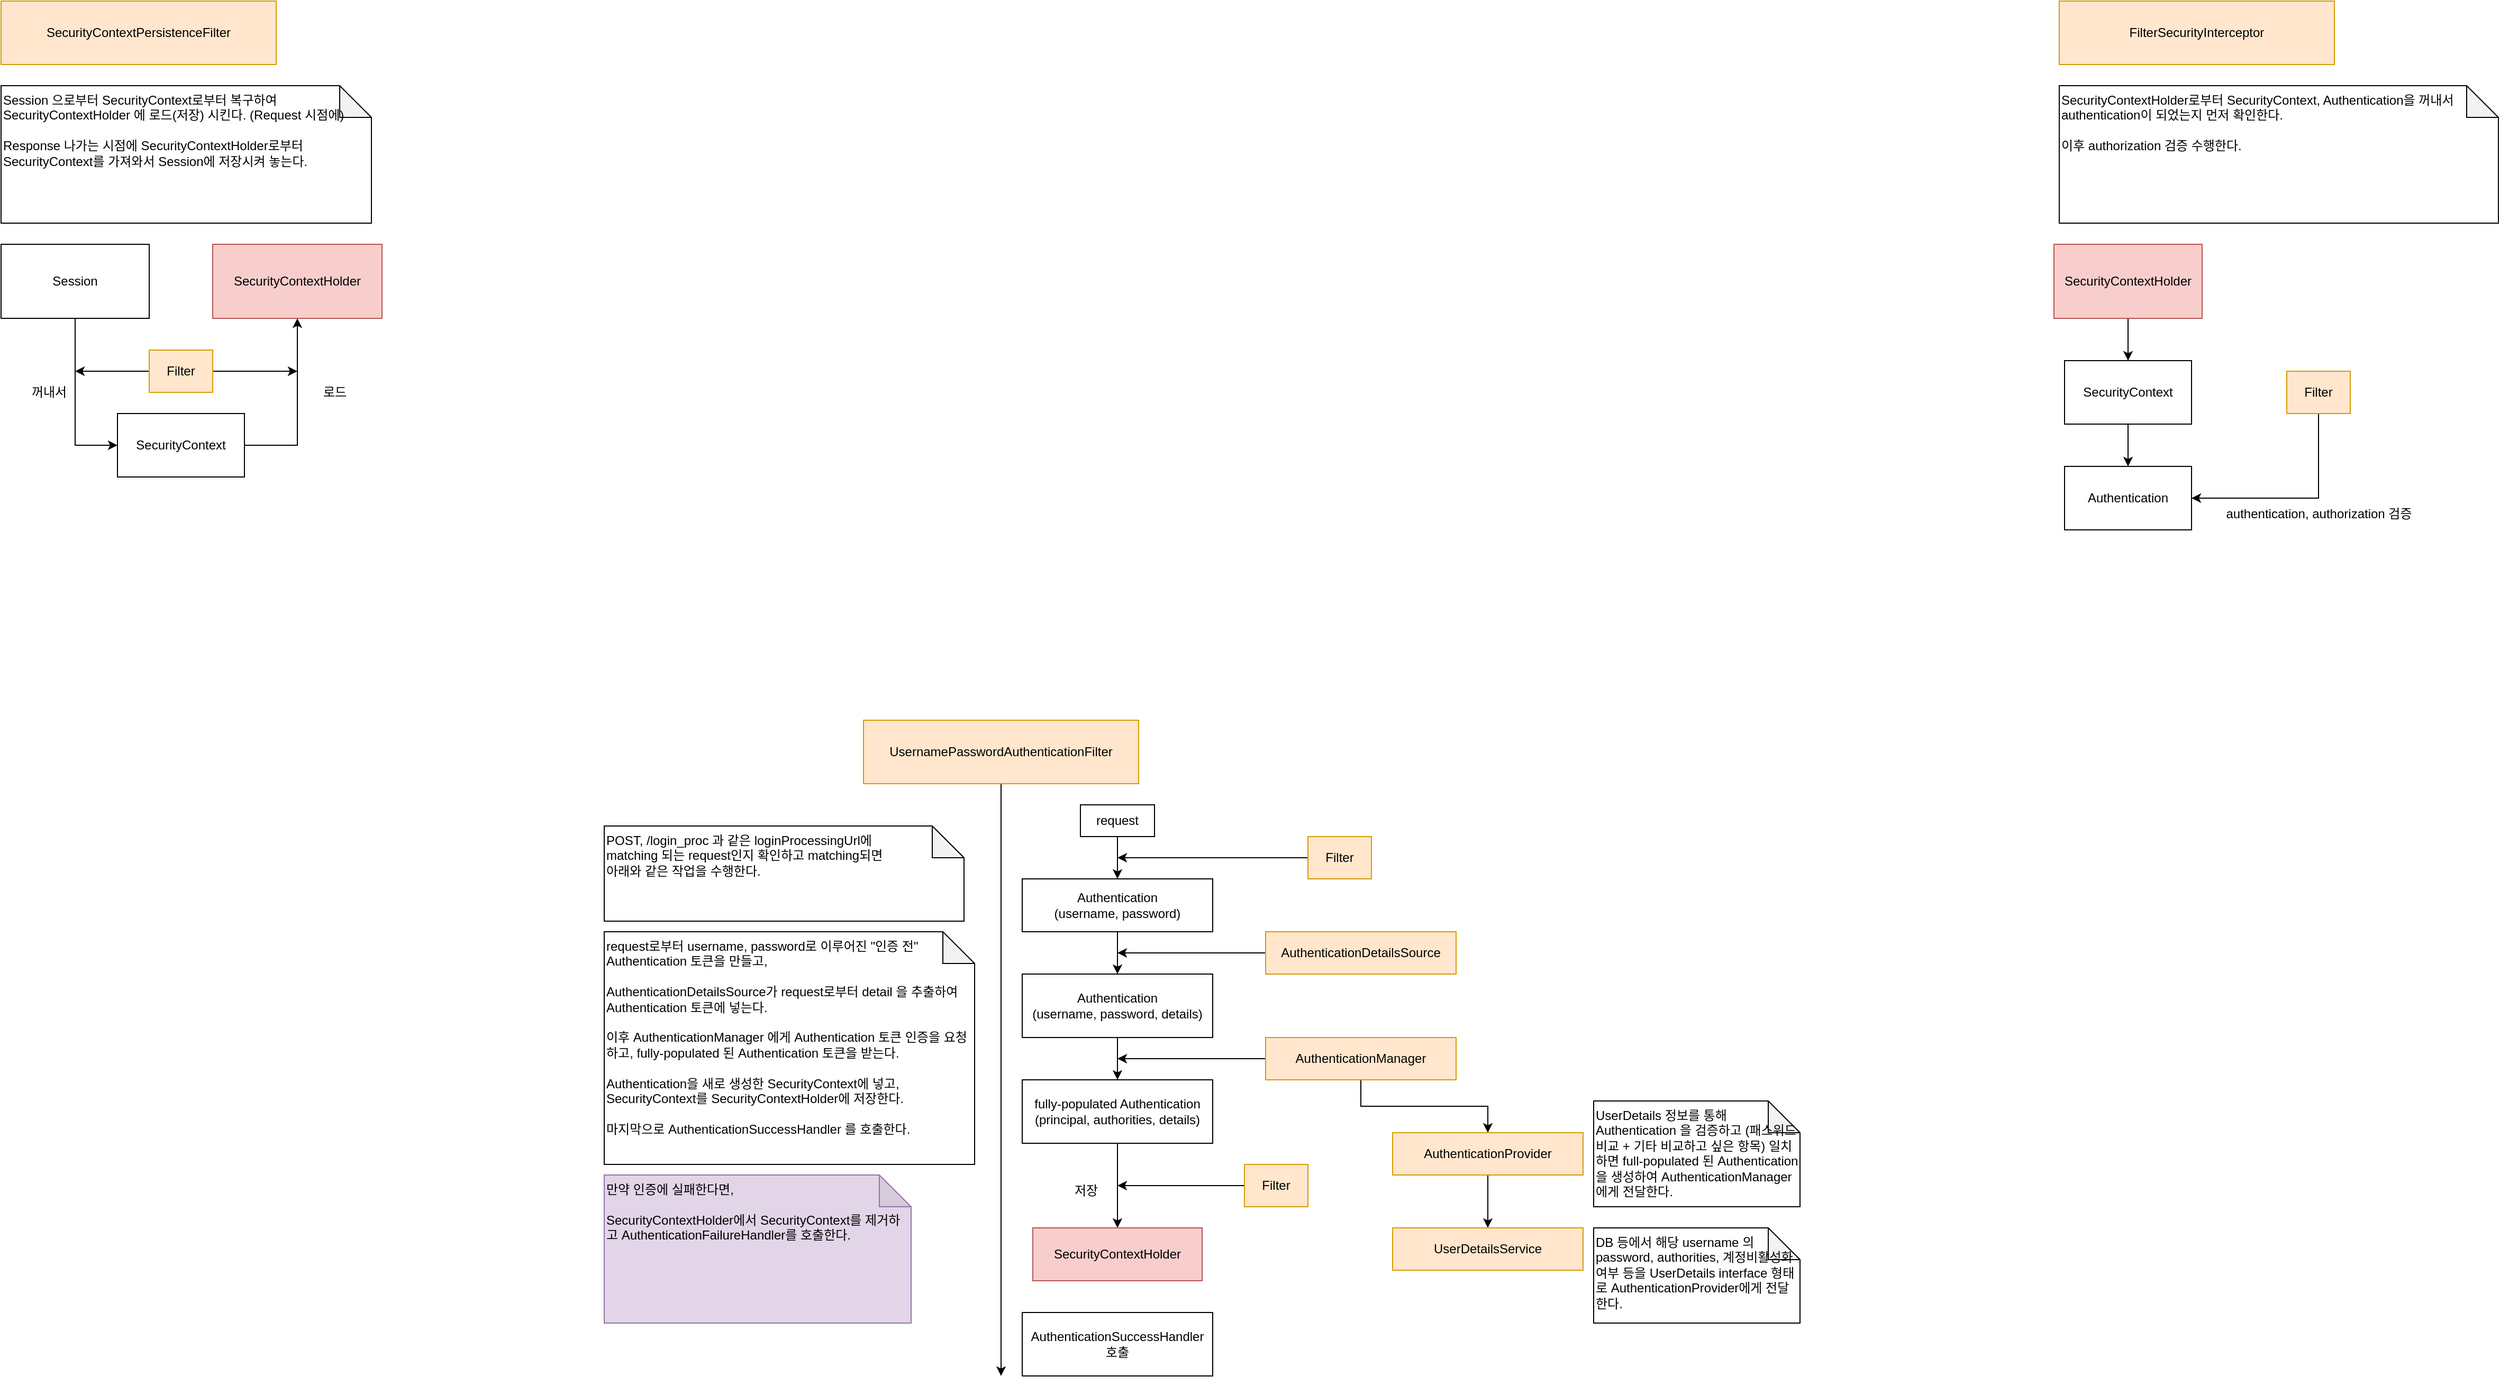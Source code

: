 <mxfile version="20.3.0" type="device"><diagram id="fEAKp0u4uvfyY1nAIhSr" name="페이지-1"><mxGraphModel dx="1816" dy="966" grid="1" gridSize="10" guides="1" tooltips="1" connect="1" arrows="1" fold="1" page="1" pageScale="1" pageWidth="4681" pageHeight="3300" math="0" shadow="0"><root><mxCell id="0"/><mxCell id="1" parent="0"/><mxCell id="0zWAwp9m0HfC0vulb-zA-1" value="SecurityContextPersistenceFilter" style="rounded=0;whiteSpace=wrap;html=1;fillColor=#ffe6cc;strokeColor=#d79b00;" parent="1" vertex="1"><mxGeometry x="280" y="80" width="260" height="60" as="geometry"/></mxCell><mxCell id="0zWAwp9m0HfC0vulb-zA-2" value="Session 으로부터 SecurityContext로부터 복구하여 SecurityContextHolder 에 로드(저장) 시킨다. (Request 시점에)&lt;br&gt;&lt;br&gt;Response 나가는 시점에 SecurityContextHolder로부터&lt;br&gt;SecurityContext를 가져와서 Session에 저장시켜 놓는다." style="shape=note;whiteSpace=wrap;html=1;backgroundOutline=1;darkOpacity=0.05;align=left;verticalAlign=top;" parent="1" vertex="1"><mxGeometry x="280" y="160" width="350" height="130" as="geometry"/></mxCell><mxCell id="0zWAwp9m0HfC0vulb-zA-5" style="edgeStyle=orthogonalEdgeStyle;rounded=0;orthogonalLoop=1;jettySize=auto;html=1;" parent="1" source="0zWAwp9m0HfC0vulb-zA-3" edge="1"><mxGeometry relative="1" as="geometry"><mxPoint x="1225" y="1380" as="targetPoint"/></mxGeometry></mxCell><mxCell id="0zWAwp9m0HfC0vulb-zA-3" value="UsernamePasswordAuthenticationFilter" style="rounded=0;whiteSpace=wrap;html=1;fillColor=#ffe6cc;strokeColor=#d79b00;" parent="1" vertex="1"><mxGeometry x="1095" y="760" width="260" height="60" as="geometry"/></mxCell><mxCell id="0zWAwp9m0HfC0vulb-zA-4" value="request로부터 username, password로 이루어진 &quot;인증 전&quot; Authentication 토큰을 만들고,&lt;br&gt;&lt;br&gt;AuthenticationDetailsSource가 request로부터 detail 을 추출하여 Authentication 토큰에 넣는다.&lt;br&gt;&lt;br&gt;이후 AuthenticationManager 에게 Authentication 토큰 인증을 요청하고, fully-populated 된 Authentication 토큰을 받는다.&lt;br&gt;&lt;br&gt;Authentication을 새로 생성한 SecurityContext에 넣고, SecurityContext를 SecurityContextHolder에 저장한다.&lt;br&gt;&lt;br&gt;마지막으로 AuthenticationSuccessHandler 를 호출한다." style="shape=note;whiteSpace=wrap;html=1;backgroundOutline=1;darkOpacity=0.05;align=left;verticalAlign=top;" parent="1" vertex="1"><mxGeometry x="850" y="960" width="350" height="220" as="geometry"/></mxCell><mxCell id="tesphDFJNX7xThEqR43b-5" style="edgeStyle=orthogonalEdgeStyle;rounded=0;orthogonalLoop=1;jettySize=auto;html=1;entryX=0.5;entryY=0;entryDx=0;entryDy=0;" edge="1" parent="1" source="0zWAwp9m0HfC0vulb-zA-6" target="tesphDFJNX7xThEqR43b-4"><mxGeometry relative="1" as="geometry"/></mxCell><mxCell id="0zWAwp9m0HfC0vulb-zA-6" value="Authentication&lt;br&gt;(username, password)" style="whiteSpace=wrap;html=1;" parent="1" vertex="1"><mxGeometry x="1245" y="910" width="180" height="50" as="geometry"/></mxCell><mxCell id="0zWAwp9m0HfC0vulb-zA-7" value="FilterSecurityInterceptor" style="rounded=0;whiteSpace=wrap;html=1;fillColor=#ffe6cc;strokeColor=#d79b00;" parent="1" vertex="1"><mxGeometry x="2225" y="80" width="260" height="60" as="geometry"/></mxCell><mxCell id="0zWAwp9m0HfC0vulb-zA-14" style="edgeStyle=orthogonalEdgeStyle;rounded=0;orthogonalLoop=1;jettySize=auto;html=1;entryX=0.5;entryY=1;entryDx=0;entryDy=0;exitX=1;exitY=0.5;exitDx=0;exitDy=0;" parent="1" source="0zWAwp9m0HfC0vulb-zA-9" target="0zWAwp9m0HfC0vulb-zA-10" edge="1"><mxGeometry relative="1" as="geometry"/></mxCell><mxCell id="0zWAwp9m0HfC0vulb-zA-9" value="SecurityContext" style="rounded=0;whiteSpace=wrap;html=1;" parent="1" vertex="1"><mxGeometry x="390" y="470" width="120" height="60" as="geometry"/></mxCell><mxCell id="0zWAwp9m0HfC0vulb-zA-10" value="SecurityContextHolder" style="rounded=0;whiteSpace=wrap;html=1;fillColor=#f8cecc;strokeColor=#b85450;" parent="1" vertex="1"><mxGeometry x="480" y="310" width="160" height="70" as="geometry"/></mxCell><mxCell id="0zWAwp9m0HfC0vulb-zA-15" style="edgeStyle=orthogonalEdgeStyle;rounded=0;orthogonalLoop=1;jettySize=auto;html=1;entryX=0;entryY=0.5;entryDx=0;entryDy=0;" parent="1" source="0zWAwp9m0HfC0vulb-zA-11" target="0zWAwp9m0HfC0vulb-zA-9" edge="1"><mxGeometry relative="1" as="geometry"/></mxCell><mxCell id="0zWAwp9m0HfC0vulb-zA-11" value="Session" style="rounded=0;whiteSpace=wrap;html=1;" parent="1" vertex="1"><mxGeometry x="280" y="310" width="140" height="70" as="geometry"/></mxCell><mxCell id="0zWAwp9m0HfC0vulb-zA-16" style="edgeStyle=orthogonalEdgeStyle;rounded=0;orthogonalLoop=1;jettySize=auto;html=1;" parent="1" source="0zWAwp9m0HfC0vulb-zA-13" edge="1"><mxGeometry relative="1" as="geometry"><mxPoint x="350" y="430" as="targetPoint"/></mxGeometry></mxCell><mxCell id="0zWAwp9m0HfC0vulb-zA-17" style="edgeStyle=orthogonalEdgeStyle;rounded=0;orthogonalLoop=1;jettySize=auto;html=1;" parent="1" source="0zWAwp9m0HfC0vulb-zA-13" edge="1"><mxGeometry relative="1" as="geometry"><mxPoint x="560" y="430" as="targetPoint"/></mxGeometry></mxCell><mxCell id="0zWAwp9m0HfC0vulb-zA-13" value="Filter" style="whiteSpace=wrap;html=1;fillColor=#ffe6cc;strokeColor=#d79b00;" parent="1" vertex="1"><mxGeometry x="420" y="410" width="60" height="40" as="geometry"/></mxCell><mxCell id="0zWAwp9m0HfC0vulb-zA-18" value="꺼내서" style="text;html=1;align=center;verticalAlign=middle;resizable=0;points=[];autosize=1;strokeColor=none;fillColor=none;" parent="1" vertex="1"><mxGeometry x="300" y="435" width="50" height="30" as="geometry"/></mxCell><mxCell id="0zWAwp9m0HfC0vulb-zA-19" value="로드" style="text;html=1;align=center;verticalAlign=middle;resizable=0;points=[];autosize=1;strokeColor=none;fillColor=none;" parent="1" vertex="1"><mxGeometry x="575" y="435" width="40" height="30" as="geometry"/></mxCell><mxCell id="0zWAwp9m0HfC0vulb-zA-33" style="edgeStyle=orthogonalEdgeStyle;rounded=0;orthogonalLoop=1;jettySize=auto;html=1;entryX=0.5;entryY=0;entryDx=0;entryDy=0;" parent="1" source="0zWAwp9m0HfC0vulb-zA-21" target="0zWAwp9m0HfC0vulb-zA-32" edge="1"><mxGeometry relative="1" as="geometry"/></mxCell><mxCell id="0zWAwp9m0HfC0vulb-zA-21" value="SecurityContext" style="rounded=0;whiteSpace=wrap;html=1;" parent="1" vertex="1"><mxGeometry x="2230" y="420" width="120" height="60" as="geometry"/></mxCell><mxCell id="0zWAwp9m0HfC0vulb-zA-31" style="edgeStyle=orthogonalEdgeStyle;rounded=0;orthogonalLoop=1;jettySize=auto;html=1;entryX=0.5;entryY=0;entryDx=0;entryDy=0;" parent="1" source="0zWAwp9m0HfC0vulb-zA-24" target="0zWAwp9m0HfC0vulb-zA-21" edge="1"><mxGeometry relative="1" as="geometry"/></mxCell><mxCell id="0zWAwp9m0HfC0vulb-zA-24" value="SecurityContextHolder" style="rounded=0;whiteSpace=wrap;html=1;fillColor=#f8cecc;strokeColor=#b85450;" parent="1" vertex="1"><mxGeometry x="2220" y="310" width="140" height="70" as="geometry"/></mxCell><mxCell id="0zWAwp9m0HfC0vulb-zA-30" value="SecurityContextHolder로부터 SecurityContext, Authentication을 꺼내서&lt;br&gt;authentication이 되었는지 먼저 확인한다.&lt;br&gt;&lt;br&gt;이후 authorization 검증 수행한다." style="shape=note;whiteSpace=wrap;html=1;backgroundOutline=1;darkOpacity=0.05;align=left;verticalAlign=top;" parent="1" vertex="1"><mxGeometry x="2225" y="160" width="415" height="130" as="geometry"/></mxCell><mxCell id="0zWAwp9m0HfC0vulb-zA-32" value="Authentication" style="rounded=0;whiteSpace=wrap;html=1;" parent="1" vertex="1"><mxGeometry x="2230" y="520" width="120" height="60" as="geometry"/></mxCell><mxCell id="0zWAwp9m0HfC0vulb-zA-36" style="edgeStyle=orthogonalEdgeStyle;rounded=0;orthogonalLoop=1;jettySize=auto;html=1;entryX=1;entryY=0.5;entryDx=0;entryDy=0;" parent="1" source="0zWAwp9m0HfC0vulb-zA-34" target="0zWAwp9m0HfC0vulb-zA-32" edge="1"><mxGeometry relative="1" as="geometry"><Array as="points"><mxPoint x="2470" y="550"/></Array></mxGeometry></mxCell><mxCell id="0zWAwp9m0HfC0vulb-zA-34" value="Filter" style="whiteSpace=wrap;html=1;fillColor=#ffe6cc;strokeColor=#d79b00;" parent="1" vertex="1"><mxGeometry x="2440" y="430" width="60" height="40" as="geometry"/></mxCell><mxCell id="0zWAwp9m0HfC0vulb-zA-37" value="authentication, authorization 검증" style="text;html=1;align=center;verticalAlign=middle;resizable=0;points=[];autosize=1;strokeColor=none;fillColor=none;" parent="1" vertex="1"><mxGeometry x="2370" y="550" width="200" height="30" as="geometry"/></mxCell><mxCell id="tesphDFJNX7xThEqR43b-2" value="만약 인증에 실패한다면,&lt;br&gt;&lt;br&gt;SecurityContextHolder에서 SecurityContext를 제거하고 AuthenticationFailureHandler를 호출한다." style="shape=note;whiteSpace=wrap;html=1;backgroundOutline=1;darkOpacity=0.05;align=left;verticalAlign=top;fillColor=#e1d5e7;strokeColor=#9673a6;" vertex="1" parent="1"><mxGeometry x="850" y="1190" width="290" height="140" as="geometry"/></mxCell><mxCell id="tesphDFJNX7xThEqR43b-7" style="edgeStyle=orthogonalEdgeStyle;rounded=0;orthogonalLoop=1;jettySize=auto;html=1;entryX=0.5;entryY=0;entryDx=0;entryDy=0;" edge="1" parent="1" source="tesphDFJNX7xThEqR43b-4" target="tesphDFJNX7xThEqR43b-6"><mxGeometry relative="1" as="geometry"/></mxCell><mxCell id="tesphDFJNX7xThEqR43b-4" value="Authentication&lt;br&gt;(username, password, details)" style="whiteSpace=wrap;html=1;" vertex="1" parent="1"><mxGeometry x="1245" y="1000" width="180" height="60" as="geometry"/></mxCell><mxCell id="tesphDFJNX7xThEqR43b-30" style="edgeStyle=orthogonalEdgeStyle;rounded=0;orthogonalLoop=1;jettySize=auto;html=1;entryX=0.5;entryY=0;entryDx=0;entryDy=0;" edge="1" parent="1" source="tesphDFJNX7xThEqR43b-6" target="tesphDFJNX7xThEqR43b-29"><mxGeometry relative="1" as="geometry"><mxPoint x="1335" y="1200" as="targetPoint"/></mxGeometry></mxCell><mxCell id="tesphDFJNX7xThEqR43b-6" value="fully-populated Authentication&lt;br&gt;(principal, authorities, details)" style="whiteSpace=wrap;html=1;" vertex="1" parent="1"><mxGeometry x="1245" y="1100" width="180" height="60" as="geometry"/></mxCell><mxCell id="tesphDFJNX7xThEqR43b-16" style="edgeStyle=orthogonalEdgeStyle;rounded=0;orthogonalLoop=1;jettySize=auto;html=1;" edge="1" parent="1" source="tesphDFJNX7xThEqR43b-8"><mxGeometry relative="1" as="geometry"><mxPoint x="1335" y="980" as="targetPoint"/></mxGeometry></mxCell><mxCell id="tesphDFJNX7xThEqR43b-8" value="AuthenticationDetailsSource" style="whiteSpace=wrap;html=1;fillColor=#ffe6cc;strokeColor=#d79b00;" vertex="1" parent="1"><mxGeometry x="1475" y="960" width="180" height="40" as="geometry"/></mxCell><mxCell id="tesphDFJNX7xThEqR43b-12" style="edgeStyle=orthogonalEdgeStyle;rounded=0;orthogonalLoop=1;jettySize=auto;html=1;entryX=0.5;entryY=0;entryDx=0;entryDy=0;" edge="1" parent="1" source="tesphDFJNX7xThEqR43b-10" target="0zWAwp9m0HfC0vulb-zA-6"><mxGeometry relative="1" as="geometry"/></mxCell><mxCell id="tesphDFJNX7xThEqR43b-10" value="request" style="whiteSpace=wrap;html=1;" vertex="1" parent="1"><mxGeometry x="1300" y="840" width="70" height="30" as="geometry"/></mxCell><mxCell id="tesphDFJNX7xThEqR43b-17" style="edgeStyle=orthogonalEdgeStyle;rounded=0;orthogonalLoop=1;jettySize=auto;html=1;" edge="1" parent="1" source="tesphDFJNX7xThEqR43b-14"><mxGeometry relative="1" as="geometry"><mxPoint x="1335" y="890" as="targetPoint"/></mxGeometry></mxCell><mxCell id="tesphDFJNX7xThEqR43b-14" value="Filter" style="whiteSpace=wrap;html=1;fillColor=#ffe6cc;strokeColor=#d79b00;" vertex="1" parent="1"><mxGeometry x="1515" y="870" width="60" height="40" as="geometry"/></mxCell><mxCell id="tesphDFJNX7xThEqR43b-19" style="edgeStyle=orthogonalEdgeStyle;rounded=0;orthogonalLoop=1;jettySize=auto;html=1;" edge="1" parent="1" source="tesphDFJNX7xThEqR43b-18"><mxGeometry relative="1" as="geometry"><mxPoint x="1335" y="1080" as="targetPoint"/></mxGeometry></mxCell><mxCell id="tesphDFJNX7xThEqR43b-26" style="edgeStyle=orthogonalEdgeStyle;rounded=0;orthogonalLoop=1;jettySize=auto;html=1;entryX=0.5;entryY=0;entryDx=0;entryDy=0;" edge="1" parent="1" source="tesphDFJNX7xThEqR43b-18" target="tesphDFJNX7xThEqR43b-20"><mxGeometry relative="1" as="geometry"/></mxCell><mxCell id="tesphDFJNX7xThEqR43b-18" value="AuthenticationManager" style="whiteSpace=wrap;html=1;fillColor=#ffe6cc;strokeColor=#d79b00;" vertex="1" parent="1"><mxGeometry x="1475" y="1060" width="180" height="40" as="geometry"/></mxCell><mxCell id="tesphDFJNX7xThEqR43b-27" style="edgeStyle=orthogonalEdgeStyle;rounded=0;orthogonalLoop=1;jettySize=auto;html=1;entryX=0.5;entryY=0;entryDx=0;entryDy=0;" edge="1" parent="1" source="tesphDFJNX7xThEqR43b-20" target="tesphDFJNX7xThEqR43b-21"><mxGeometry relative="1" as="geometry"/></mxCell><mxCell id="tesphDFJNX7xThEqR43b-20" value="AuthenticationProvider" style="whiteSpace=wrap;html=1;fillColor=#ffe6cc;strokeColor=#d79b00;" vertex="1" parent="1"><mxGeometry x="1595" y="1150" width="180" height="40" as="geometry"/></mxCell><mxCell id="tesphDFJNX7xThEqR43b-21" value="UserDetailsService" style="whiteSpace=wrap;html=1;fillColor=#ffe6cc;strokeColor=#d79b00;" vertex="1" parent="1"><mxGeometry x="1595" y="1240" width="180" height="40" as="geometry"/></mxCell><mxCell id="tesphDFJNX7xThEqR43b-24" value="DB 등에서 해당 username 의&lt;br&gt;password, authorities, 계정비활성화 여부 등을 UserDetails interface 형태로 AuthenticationProvider에게 전달한다." style="shape=note;whiteSpace=wrap;html=1;backgroundOutline=1;darkOpacity=0.05;align=left;verticalAlign=top;" vertex="1" parent="1"><mxGeometry x="1785" y="1240" width="195" height="90" as="geometry"/></mxCell><mxCell id="tesphDFJNX7xThEqR43b-28" value="UserDetails 정보를 통해 Authentication 을 검증하고 (패스워드 비교 + 기타 비교하고 싶은 항목) 일치하면 full-populated 된 Authentication을 생성하여 AuthenticationManager에게 전달한다." style="shape=note;whiteSpace=wrap;html=1;backgroundOutline=1;darkOpacity=0.05;align=left;verticalAlign=top;" vertex="1" parent="1"><mxGeometry x="1785" y="1120" width="195" height="100" as="geometry"/></mxCell><mxCell id="tesphDFJNX7xThEqR43b-29" value="SecurityContextHolder" style="rounded=0;whiteSpace=wrap;html=1;fillColor=#f8cecc;strokeColor=#b85450;" vertex="1" parent="1"><mxGeometry x="1255" y="1240" width="160" height="50" as="geometry"/></mxCell><mxCell id="tesphDFJNX7xThEqR43b-32" style="edgeStyle=orthogonalEdgeStyle;rounded=0;orthogonalLoop=1;jettySize=auto;html=1;" edge="1" parent="1" source="tesphDFJNX7xThEqR43b-31"><mxGeometry relative="1" as="geometry"><mxPoint x="1335" y="1200" as="targetPoint"/></mxGeometry></mxCell><mxCell id="tesphDFJNX7xThEqR43b-31" value="Filter" style="whiteSpace=wrap;html=1;fillColor=#ffe6cc;strokeColor=#d79b00;" vertex="1" parent="1"><mxGeometry x="1455" y="1180" width="60" height="40" as="geometry"/></mxCell><mxCell id="tesphDFJNX7xThEqR43b-33" value="저장" style="text;html=1;align=center;verticalAlign=middle;resizable=0;points=[];autosize=1;strokeColor=none;fillColor=none;" vertex="1" parent="1"><mxGeometry x="1285" y="1190" width="40" height="30" as="geometry"/></mxCell><mxCell id="tesphDFJNX7xThEqR43b-35" value="AuthenticationSuccessHandler&lt;br&gt;호출" style="whiteSpace=wrap;html=1;" vertex="1" parent="1"><mxGeometry x="1245" y="1320" width="180" height="60" as="geometry"/></mxCell><mxCell id="tesphDFJNX7xThEqR43b-39" value="POST, /login_proc 과 같은 loginProcessingUrl에&lt;br&gt;matching 되는 request인지 확인하고 matching되면&lt;br&gt;아래와 같은 작업을 수행한다." style="shape=note;whiteSpace=wrap;html=1;backgroundOutline=1;darkOpacity=0.05;align=left;verticalAlign=top;" vertex="1" parent="1"><mxGeometry x="850" y="860" width="340" height="90" as="geometry"/></mxCell></root></mxGraphModel></diagram></mxfile>